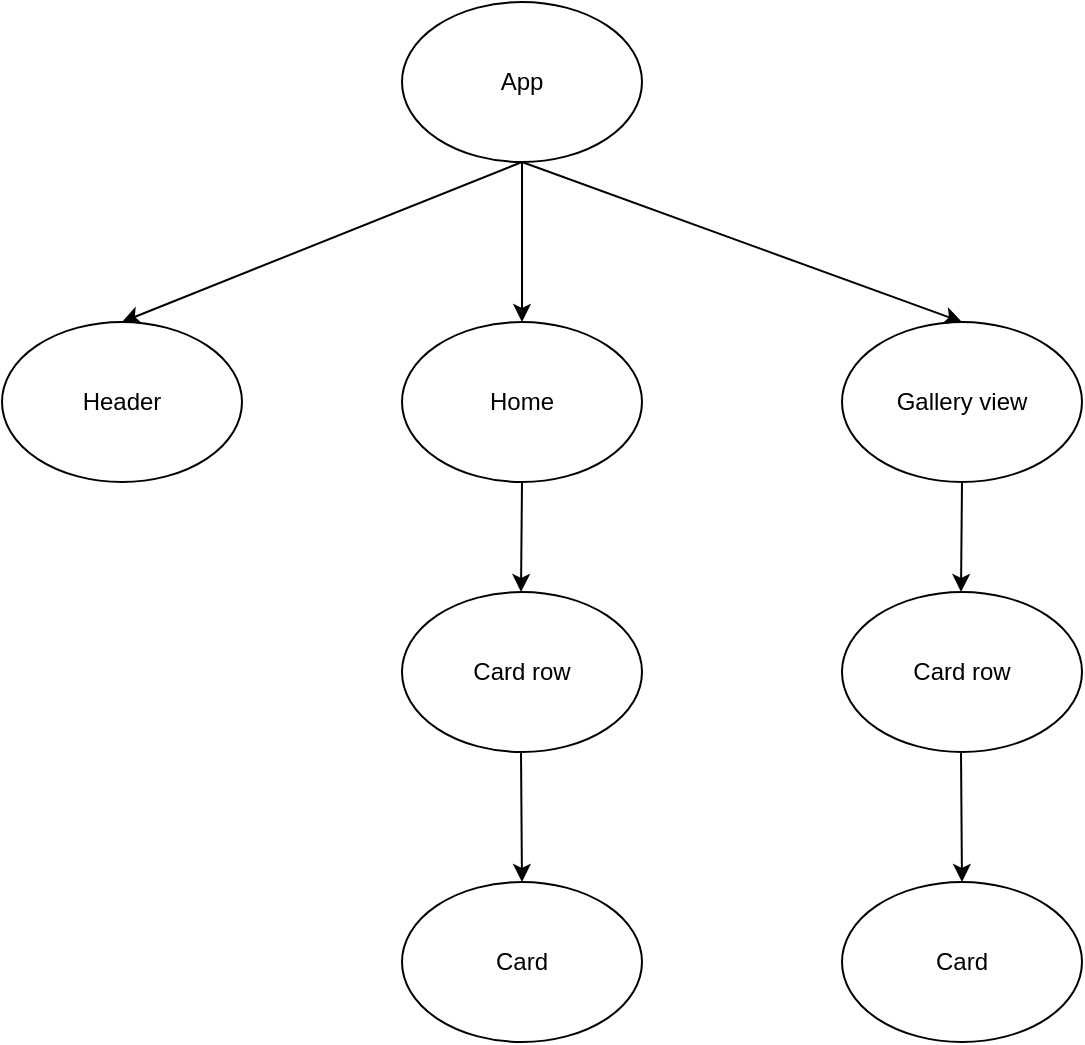 <mxfile version="16.5.1" type="device"><diagram id="z09XWAcP7e_iOt3w6Abf" name="Page-1"><mxGraphModel dx="1426" dy="830" grid="1" gridSize="10" guides="1" tooltips="1" connect="1" arrows="1" fold="1" page="1" pageScale="1" pageWidth="1100" pageHeight="850" math="0" shadow="0"><root><mxCell id="0"/><mxCell id="1" parent="0"/><mxCell id="dWG5or7kyHczroJmq29_-1" value="App" style="ellipse;whiteSpace=wrap;html=1;" vertex="1" parent="1"><mxGeometry x="500" y="90" width="120" height="80" as="geometry"/></mxCell><mxCell id="dWG5or7kyHczroJmq29_-2" value="Gallery view&lt;br&gt;" style="ellipse;whiteSpace=wrap;html=1;" vertex="1" parent="1"><mxGeometry x="720" y="250" width="120" height="80" as="geometry"/></mxCell><mxCell id="dWG5or7kyHczroJmq29_-4" value="Card row" style="ellipse;whiteSpace=wrap;html=1;" vertex="1" parent="1"><mxGeometry x="720" y="385" width="120" height="80" as="geometry"/></mxCell><mxCell id="dWG5or7kyHczroJmq29_-6" value="Card" style="ellipse;whiteSpace=wrap;html=1;" vertex="1" parent="1"><mxGeometry x="720" y="530" width="120" height="80" as="geometry"/></mxCell><mxCell id="dWG5or7kyHczroJmq29_-9" value="Header" style="ellipse;whiteSpace=wrap;html=1;" vertex="1" parent="1"><mxGeometry x="300" y="250" width="120" height="80" as="geometry"/></mxCell><mxCell id="dWG5or7kyHczroJmq29_-10" value="Home" style="ellipse;whiteSpace=wrap;html=1;" vertex="1" parent="1"><mxGeometry x="500" y="250" width="120" height="80" as="geometry"/></mxCell><mxCell id="dWG5or7kyHczroJmq29_-12" value="" style="endArrow=classic;html=1;rounded=0;entryX=0.5;entryY=0;entryDx=0;entryDy=0;exitX=0.5;exitY=1;exitDx=0;exitDy=0;" edge="1" parent="1" source="dWG5or7kyHczroJmq29_-1" target="dWG5or7kyHczroJmq29_-9"><mxGeometry width="50" height="50" relative="1" as="geometry"><mxPoint x="360" y="190" as="sourcePoint"/><mxPoint x="410" y="140" as="targetPoint"/></mxGeometry></mxCell><mxCell id="dWG5or7kyHczroJmq29_-14" value="" style="endArrow=classic;html=1;rounded=0;entryX=0.5;entryY=0;entryDx=0;entryDy=0;" edge="1" parent="1" target="dWG5or7kyHczroJmq29_-2"><mxGeometry width="50" height="50" relative="1" as="geometry"><mxPoint x="560" y="170" as="sourcePoint"/><mxPoint x="470" y="250" as="targetPoint"/></mxGeometry></mxCell><mxCell id="dWG5or7kyHczroJmq29_-15" value="" style="endArrow=classic;html=1;rounded=0;exitX=0.5;exitY=1;exitDx=0;exitDy=0;entryX=0.5;entryY=0;entryDx=0;entryDy=0;" edge="1" parent="1" source="dWG5or7kyHczroJmq29_-1" target="dWG5or7kyHczroJmq29_-10"><mxGeometry width="50" height="50" relative="1" as="geometry"><mxPoint x="570" y="180" as="sourcePoint"/><mxPoint x="780" y="190" as="targetPoint"/><Array as="points"/></mxGeometry></mxCell><mxCell id="dWG5or7kyHczroJmq29_-16" value="" style="endArrow=classic;html=1;rounded=0;entryX=0.5;entryY=0;entryDx=0;entryDy=0;" edge="1" parent="1" target="dWG5or7kyHczroJmq29_-20"><mxGeometry width="50" height="50" relative="1" as="geometry"><mxPoint x="559.5" y="465" as="sourcePoint"/><mxPoint x="559.5" y="525" as="targetPoint"/></mxGeometry></mxCell><mxCell id="dWG5or7kyHczroJmq29_-19" value="Card row" style="ellipse;whiteSpace=wrap;html=1;" vertex="1" parent="1"><mxGeometry x="500" y="385" width="120" height="80" as="geometry"/></mxCell><mxCell id="dWG5or7kyHczroJmq29_-20" value="Card" style="ellipse;whiteSpace=wrap;html=1;" vertex="1" parent="1"><mxGeometry x="500" y="530" width="120" height="80" as="geometry"/></mxCell><mxCell id="dWG5or7kyHczroJmq29_-21" value="" style="endArrow=classic;html=1;rounded=0;" edge="1" parent="1"><mxGeometry width="50" height="50" relative="1" as="geometry"><mxPoint x="560" y="330" as="sourcePoint"/><mxPoint x="559.5" y="385" as="targetPoint"/></mxGeometry></mxCell><mxCell id="dWG5or7kyHczroJmq29_-25" value="" style="endArrow=classic;html=1;rounded=0;" edge="1" parent="1"><mxGeometry width="50" height="50" relative="1" as="geometry"><mxPoint x="780" y="330" as="sourcePoint"/><mxPoint x="779.5" y="385" as="targetPoint"/></mxGeometry></mxCell><mxCell id="dWG5or7kyHczroJmq29_-26" value="" style="endArrow=classic;html=1;rounded=0;entryX=0.5;entryY=0;entryDx=0;entryDy=0;" edge="1" parent="1"><mxGeometry width="50" height="50" relative="1" as="geometry"><mxPoint x="779.5" y="465" as="sourcePoint"/><mxPoint x="780" y="530" as="targetPoint"/></mxGeometry></mxCell></root></mxGraphModel></diagram></mxfile>